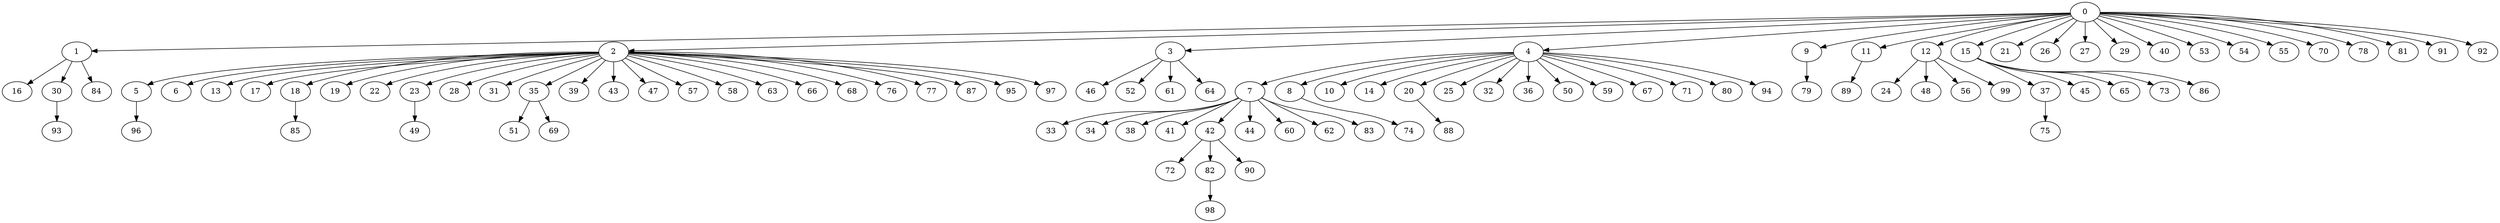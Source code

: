 digraph {
	0 [label=0]
	1 [label=1]
	2 [label=2]
	3 [label=3]
	4 [label=4]
	9 [label=9]
	11 [label=11]
	12 [label=12]
	15 [label=15]
	21 [label=21]
	26 [label=26]
	27 [label=27]
	29 [label=29]
	40 [label=40]
	53 [label=53]
	54 [label=54]
	55 [label=55]
	70 [label=70]
	78 [label=78]
	81 [label=81]
	91 [label=91]
	92 [label=92]
	16 [label=16]
	30 [label=30]
	84 [label=84]
	5 [label=5]
	6 [label=6]
	13 [label=13]
	17 [label=17]
	18 [label=18]
	19 [label=19]
	22 [label=22]
	23 [label=23]
	28 [label=28]
	31 [label=31]
	35 [label=35]
	39 [label=39]
	43 [label=43]
	47 [label=47]
	57 [label=57]
	58 [label=58]
	63 [label=63]
	66 [label=66]
	68 [label=68]
	76 [label=76]
	77 [label=77]
	87 [label=87]
	95 [label=95]
	97 [label=97]
	46 [label=46]
	52 [label=52]
	61 [label=61]
	64 [label=64]
	7 [label=7]
	8 [label=8]
	10 [label=10]
	14 [label=14]
	20 [label=20]
	25 [label=25]
	32 [label=32]
	36 [label=36]
	50 [label=50]
	59 [label=59]
	67 [label=67]
	71 [label=71]
	80 [label=80]
	94 [label=94]
	79 [label=79]
	89 [label=89]
	24 [label=24]
	48 [label=48]
	56 [label=56]
	99 [label=99]
	37 [label=37]
	45 [label=45]
	65 [label=65]
	73 [label=73]
	86 [label=86]
	93 [label=93]
	96 [label=96]
	85 [label=85]
	49 [label=49]
	51 [label=51]
	69 [label=69]
	33 [label=33]
	34 [label=34]
	38 [label=38]
	41 [label=41]
	42 [label=42]
	44 [label=44]
	60 [label=60]
	62 [label=62]
	83 [label=83]
	74 [label=74]
	88 [label=88]
	75 [label=75]
	72 [label=72]
	82 [label=82]
	90 [label=90]
	98 [label=98]
	0 -> 1
	0 -> 2
	0 -> 3
	0 -> 4
	0 -> 9
	0 -> 11
	0 -> 12
	0 -> 15
	0 -> 21
	0 -> 26
	0 -> 27
	0 -> 29
	0 -> 40
	0 -> 53
	0 -> 54
	0 -> 55
	0 -> 70
	0 -> 78
	0 -> 81
	0 -> 91
	0 -> 92
	1 -> 16
	1 -> 30
	1 -> 84
	2 -> 5
	2 -> 6
	2 -> 13
	2 -> 17
	2 -> 18
	2 -> 19
	2 -> 22
	2 -> 23
	2 -> 28
	2 -> 31
	2 -> 35
	2 -> 39
	2 -> 43
	2 -> 47
	2 -> 57
	2 -> 58
	2 -> 63
	2 -> 66
	2 -> 68
	2 -> 76
	2 -> 77
	2 -> 87
	2 -> 95
	2 -> 97
	3 -> 46
	3 -> 52
	3 -> 61
	3 -> 64
	4 -> 7
	4 -> 8
	4 -> 10
	4 -> 14
	4 -> 20
	4 -> 25
	4 -> 32
	4 -> 36
	4 -> 50
	4 -> 59
	4 -> 67
	4 -> 71
	4 -> 80
	4 -> 94
	9 -> 79
	11 -> 89
	12 -> 24
	12 -> 48
	12 -> 56
	12 -> 99
	15 -> 37
	15 -> 45
	15 -> 65
	15 -> 73
	15 -> 86
	30 -> 93
	5 -> 96
	18 -> 85
	23 -> 49
	35 -> 51
	35 -> 69
	7 -> 33
	7 -> 34
	7 -> 38
	7 -> 41
	7 -> 42
	7 -> 44
	7 -> 60
	7 -> 62
	7 -> 83
	8 -> 74
	20 -> 88
	37 -> 75
	42 -> 72
	42 -> 82
	42 -> 90
	82 -> 98
}
